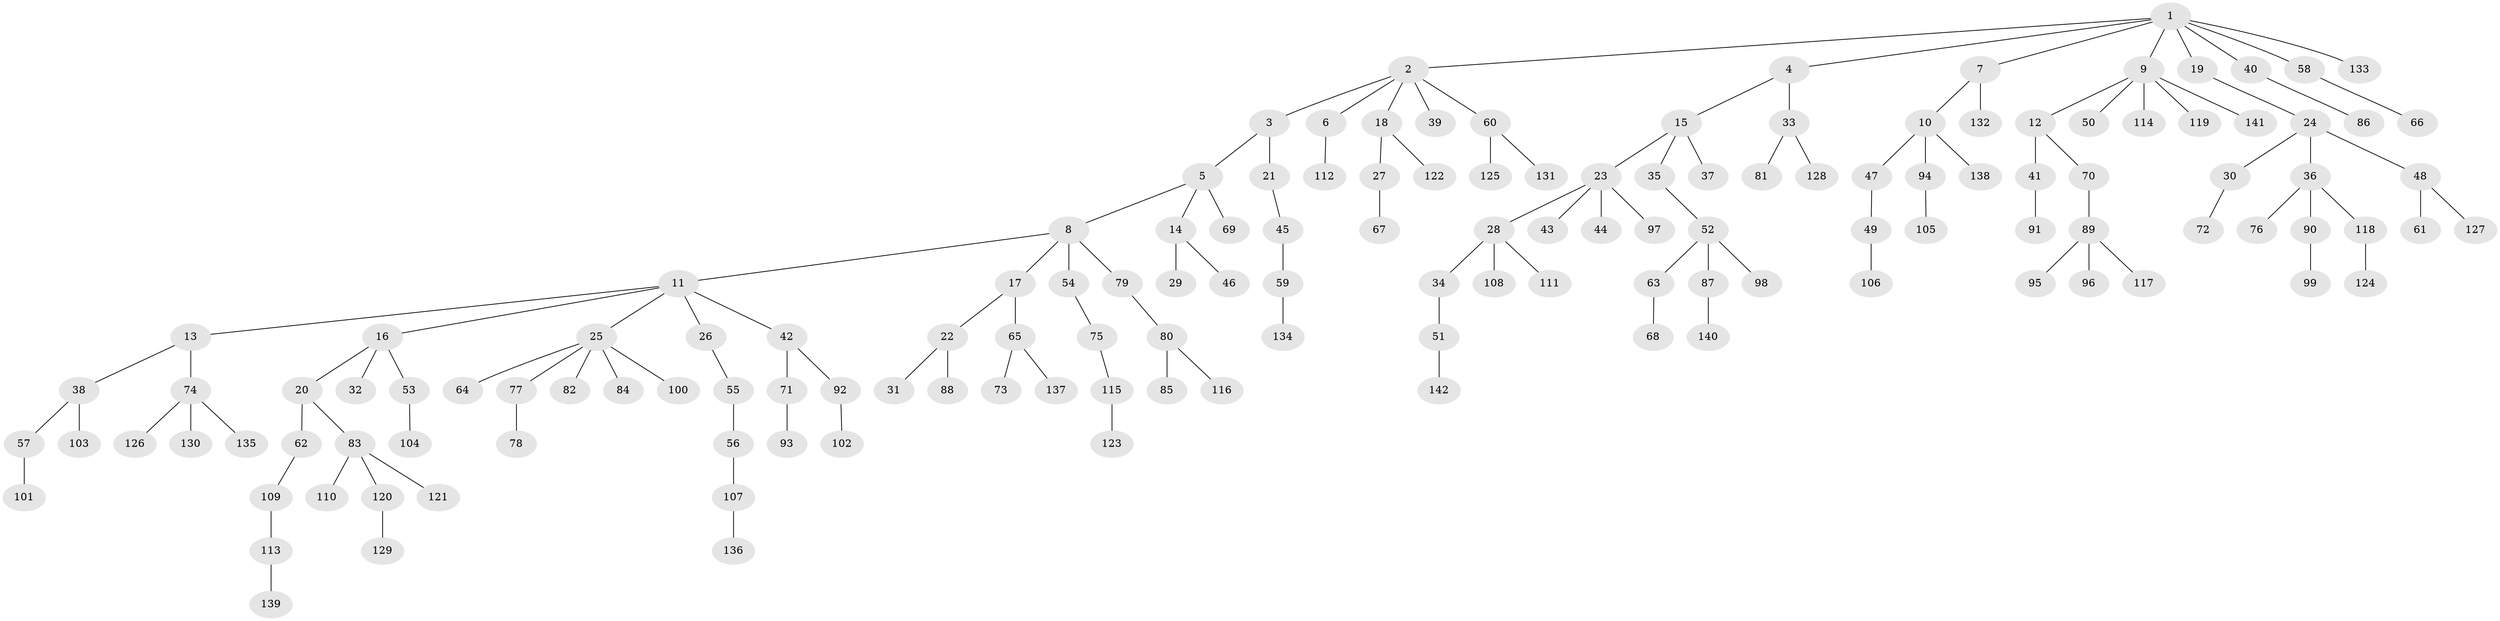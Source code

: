 // Generated by graph-tools (version 1.1) at 2025/52/03/09/25 04:52:53]
// undirected, 142 vertices, 141 edges
graph export_dot {
graph [start="1"]
  node [color=gray90,style=filled];
  1;
  2;
  3;
  4;
  5;
  6;
  7;
  8;
  9;
  10;
  11;
  12;
  13;
  14;
  15;
  16;
  17;
  18;
  19;
  20;
  21;
  22;
  23;
  24;
  25;
  26;
  27;
  28;
  29;
  30;
  31;
  32;
  33;
  34;
  35;
  36;
  37;
  38;
  39;
  40;
  41;
  42;
  43;
  44;
  45;
  46;
  47;
  48;
  49;
  50;
  51;
  52;
  53;
  54;
  55;
  56;
  57;
  58;
  59;
  60;
  61;
  62;
  63;
  64;
  65;
  66;
  67;
  68;
  69;
  70;
  71;
  72;
  73;
  74;
  75;
  76;
  77;
  78;
  79;
  80;
  81;
  82;
  83;
  84;
  85;
  86;
  87;
  88;
  89;
  90;
  91;
  92;
  93;
  94;
  95;
  96;
  97;
  98;
  99;
  100;
  101;
  102;
  103;
  104;
  105;
  106;
  107;
  108;
  109;
  110;
  111;
  112;
  113;
  114;
  115;
  116;
  117;
  118;
  119;
  120;
  121;
  122;
  123;
  124;
  125;
  126;
  127;
  128;
  129;
  130;
  131;
  132;
  133;
  134;
  135;
  136;
  137;
  138;
  139;
  140;
  141;
  142;
  1 -- 2;
  1 -- 4;
  1 -- 7;
  1 -- 9;
  1 -- 19;
  1 -- 40;
  1 -- 58;
  1 -- 133;
  2 -- 3;
  2 -- 6;
  2 -- 18;
  2 -- 39;
  2 -- 60;
  3 -- 5;
  3 -- 21;
  4 -- 15;
  4 -- 33;
  5 -- 8;
  5 -- 14;
  5 -- 69;
  6 -- 112;
  7 -- 10;
  7 -- 132;
  8 -- 11;
  8 -- 17;
  8 -- 54;
  8 -- 79;
  9 -- 12;
  9 -- 50;
  9 -- 114;
  9 -- 119;
  9 -- 141;
  10 -- 47;
  10 -- 94;
  10 -- 138;
  11 -- 13;
  11 -- 16;
  11 -- 25;
  11 -- 26;
  11 -- 42;
  12 -- 41;
  12 -- 70;
  13 -- 38;
  13 -- 74;
  14 -- 29;
  14 -- 46;
  15 -- 23;
  15 -- 35;
  15 -- 37;
  16 -- 20;
  16 -- 32;
  16 -- 53;
  17 -- 22;
  17 -- 65;
  18 -- 27;
  18 -- 122;
  19 -- 24;
  20 -- 62;
  20 -- 83;
  21 -- 45;
  22 -- 31;
  22 -- 88;
  23 -- 28;
  23 -- 43;
  23 -- 44;
  23 -- 97;
  24 -- 30;
  24 -- 36;
  24 -- 48;
  25 -- 64;
  25 -- 77;
  25 -- 82;
  25 -- 84;
  25 -- 100;
  26 -- 55;
  27 -- 67;
  28 -- 34;
  28 -- 108;
  28 -- 111;
  30 -- 72;
  33 -- 81;
  33 -- 128;
  34 -- 51;
  35 -- 52;
  36 -- 76;
  36 -- 90;
  36 -- 118;
  38 -- 57;
  38 -- 103;
  40 -- 86;
  41 -- 91;
  42 -- 71;
  42 -- 92;
  45 -- 59;
  47 -- 49;
  48 -- 61;
  48 -- 127;
  49 -- 106;
  51 -- 142;
  52 -- 63;
  52 -- 87;
  52 -- 98;
  53 -- 104;
  54 -- 75;
  55 -- 56;
  56 -- 107;
  57 -- 101;
  58 -- 66;
  59 -- 134;
  60 -- 125;
  60 -- 131;
  62 -- 109;
  63 -- 68;
  65 -- 73;
  65 -- 137;
  70 -- 89;
  71 -- 93;
  74 -- 126;
  74 -- 130;
  74 -- 135;
  75 -- 115;
  77 -- 78;
  79 -- 80;
  80 -- 85;
  80 -- 116;
  83 -- 110;
  83 -- 120;
  83 -- 121;
  87 -- 140;
  89 -- 95;
  89 -- 96;
  89 -- 117;
  90 -- 99;
  92 -- 102;
  94 -- 105;
  107 -- 136;
  109 -- 113;
  113 -- 139;
  115 -- 123;
  118 -- 124;
  120 -- 129;
}
